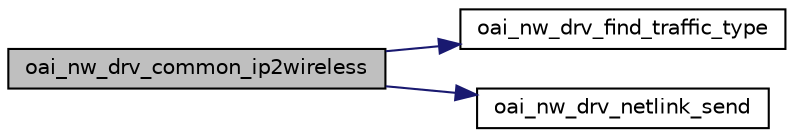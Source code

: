 digraph "oai_nw_drv_common_ip2wireless"
{
 // LATEX_PDF_SIZE
  edge [fontname="Helvetica",fontsize="10",labelfontname="Helvetica",labelfontsize="10"];
  node [fontname="Helvetica",fontsize="10",shape=record];
  rankdir="LR";
  Node1 [label="oai_nw_drv_common_ip2wireless",height=0.2,width=0.4,color="black", fillcolor="grey75", style="filled", fontcolor="black",tooltip="Request the transfer of data (QoS SAP)"];
  Node1 -> Node2 [color="midnightblue",fontsize="10",style="solid",fontname="Helvetica"];
  Node2 [label="oai_nw_drv_find_traffic_type",height=0.2,width=0.4,color="black", fillcolor="white", style="filled",URL="$group__em.html#ga852cf21fdeafc8e8ff09099a56f6985b",tooltip="Find the IP traffic type (UNICAST, MULTICAST, BROADCAST) of the IP packet attached to sk_buff."];
  Node1 -> Node3 [color="midnightblue",fontsize="10",style="solid",fontname="Helvetica"];
  Node3 [label="oai_nw_drv_netlink_send",height=0.2,width=0.4,color="black", fillcolor="white", style="filled",URL="$LITE_2netlink_8c.html#ae5e1d21fa9c030b9283dded5a714dc31",tooltip=" "];
}
